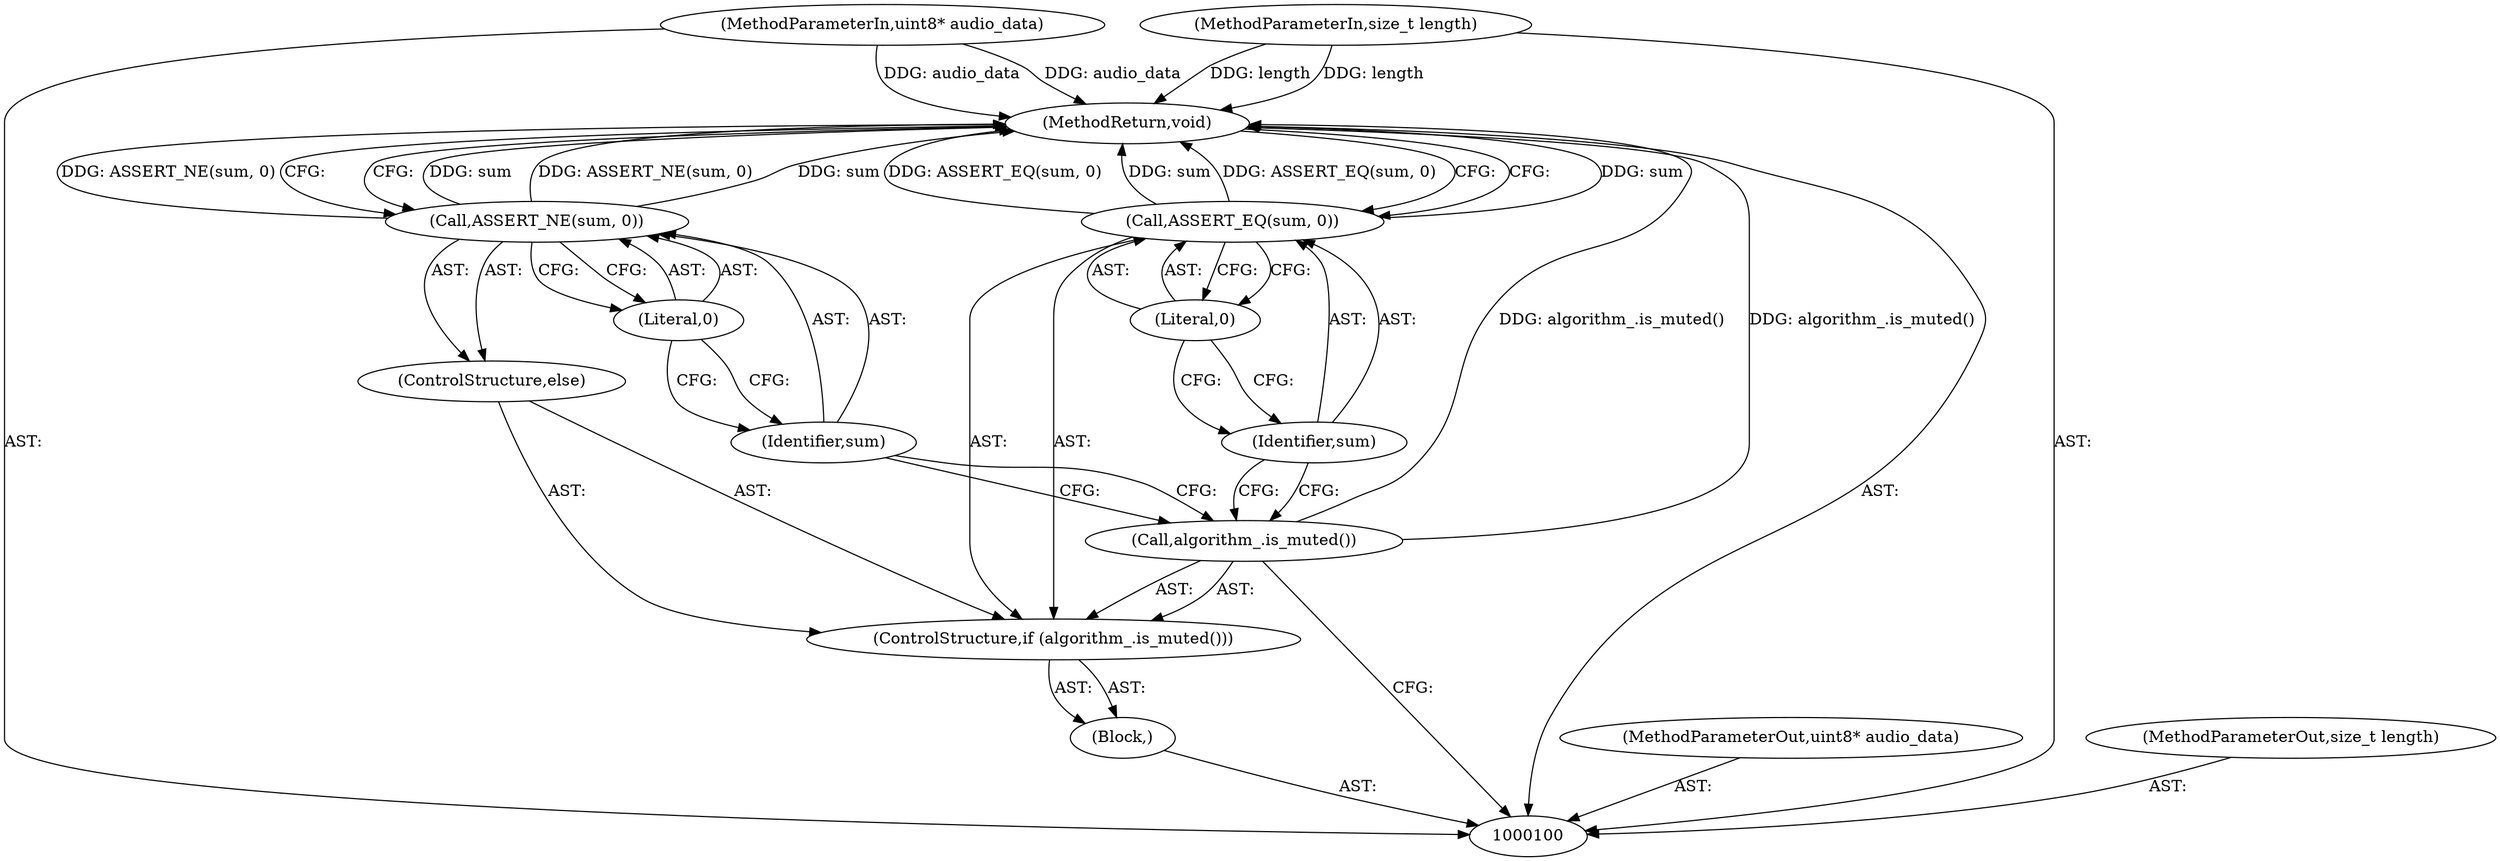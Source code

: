 digraph "0_Chrome_802ecdb9cee0d66fe546bdf24e98150f8f716ad8_3" {
"1000113" [label="(MethodReturn,void)"];
"1000101" [label="(MethodParameterIn,uint8* audio_data)"];
"1000133" [label="(MethodParameterOut,uint8* audio_data)"];
"1000102" [label="(MethodParameterIn,size_t length)"];
"1000134" [label="(MethodParameterOut,size_t length)"];
"1000103" [label="(Block,)"];
"1000104" [label="(ControlStructure,if (algorithm_.is_muted()))"];
"1000105" [label="(Call,algorithm_.is_muted())"];
"1000107" [label="(Identifier,sum)"];
"1000108" [label="(Literal,0)"];
"1000106" [label="(Call,ASSERT_EQ(sum, 0))"];
"1000109" [label="(ControlStructure,else)"];
"1000111" [label="(Identifier,sum)"];
"1000112" [label="(Literal,0)"];
"1000110" [label="(Call,ASSERT_NE(sum, 0))"];
"1000113" -> "1000100"  [label="AST: "];
"1000113" -> "1000106"  [label="CFG: "];
"1000113" -> "1000110"  [label="CFG: "];
"1000106" -> "1000113"  [label="DDG: sum"];
"1000106" -> "1000113"  [label="DDG: ASSERT_EQ(sum, 0)"];
"1000105" -> "1000113"  [label="DDG: algorithm_.is_muted()"];
"1000102" -> "1000113"  [label="DDG: length"];
"1000110" -> "1000113"  [label="DDG: sum"];
"1000110" -> "1000113"  [label="DDG: ASSERT_NE(sum, 0)"];
"1000101" -> "1000113"  [label="DDG: audio_data"];
"1000101" -> "1000100"  [label="AST: "];
"1000101" -> "1000113"  [label="DDG: audio_data"];
"1000133" -> "1000100"  [label="AST: "];
"1000102" -> "1000100"  [label="AST: "];
"1000102" -> "1000113"  [label="DDG: length"];
"1000134" -> "1000100"  [label="AST: "];
"1000103" -> "1000100"  [label="AST: "];
"1000104" -> "1000103"  [label="AST: "];
"1000104" -> "1000103"  [label="AST: "];
"1000105" -> "1000104"  [label="AST: "];
"1000106" -> "1000104"  [label="AST: "];
"1000109" -> "1000104"  [label="AST: "];
"1000105" -> "1000104"  [label="AST: "];
"1000105" -> "1000100"  [label="CFG: "];
"1000107" -> "1000105"  [label="CFG: "];
"1000111" -> "1000105"  [label="CFG: "];
"1000105" -> "1000113"  [label="DDG: algorithm_.is_muted()"];
"1000107" -> "1000106"  [label="AST: "];
"1000107" -> "1000105"  [label="CFG: "];
"1000108" -> "1000107"  [label="CFG: "];
"1000108" -> "1000106"  [label="AST: "];
"1000108" -> "1000107"  [label="CFG: "];
"1000106" -> "1000108"  [label="CFG: "];
"1000106" -> "1000104"  [label="AST: "];
"1000106" -> "1000108"  [label="CFG: "];
"1000107" -> "1000106"  [label="AST: "];
"1000108" -> "1000106"  [label="AST: "];
"1000113" -> "1000106"  [label="CFG: "];
"1000106" -> "1000113"  [label="DDG: sum"];
"1000106" -> "1000113"  [label="DDG: ASSERT_EQ(sum, 0)"];
"1000109" -> "1000104"  [label="AST: "];
"1000110" -> "1000109"  [label="AST: "];
"1000111" -> "1000110"  [label="AST: "];
"1000111" -> "1000105"  [label="CFG: "];
"1000112" -> "1000111"  [label="CFG: "];
"1000112" -> "1000110"  [label="AST: "];
"1000112" -> "1000111"  [label="CFG: "];
"1000110" -> "1000112"  [label="CFG: "];
"1000110" -> "1000109"  [label="AST: "];
"1000110" -> "1000112"  [label="CFG: "];
"1000111" -> "1000110"  [label="AST: "];
"1000112" -> "1000110"  [label="AST: "];
"1000113" -> "1000110"  [label="CFG: "];
"1000110" -> "1000113"  [label="DDG: sum"];
"1000110" -> "1000113"  [label="DDG: ASSERT_NE(sum, 0)"];
}

